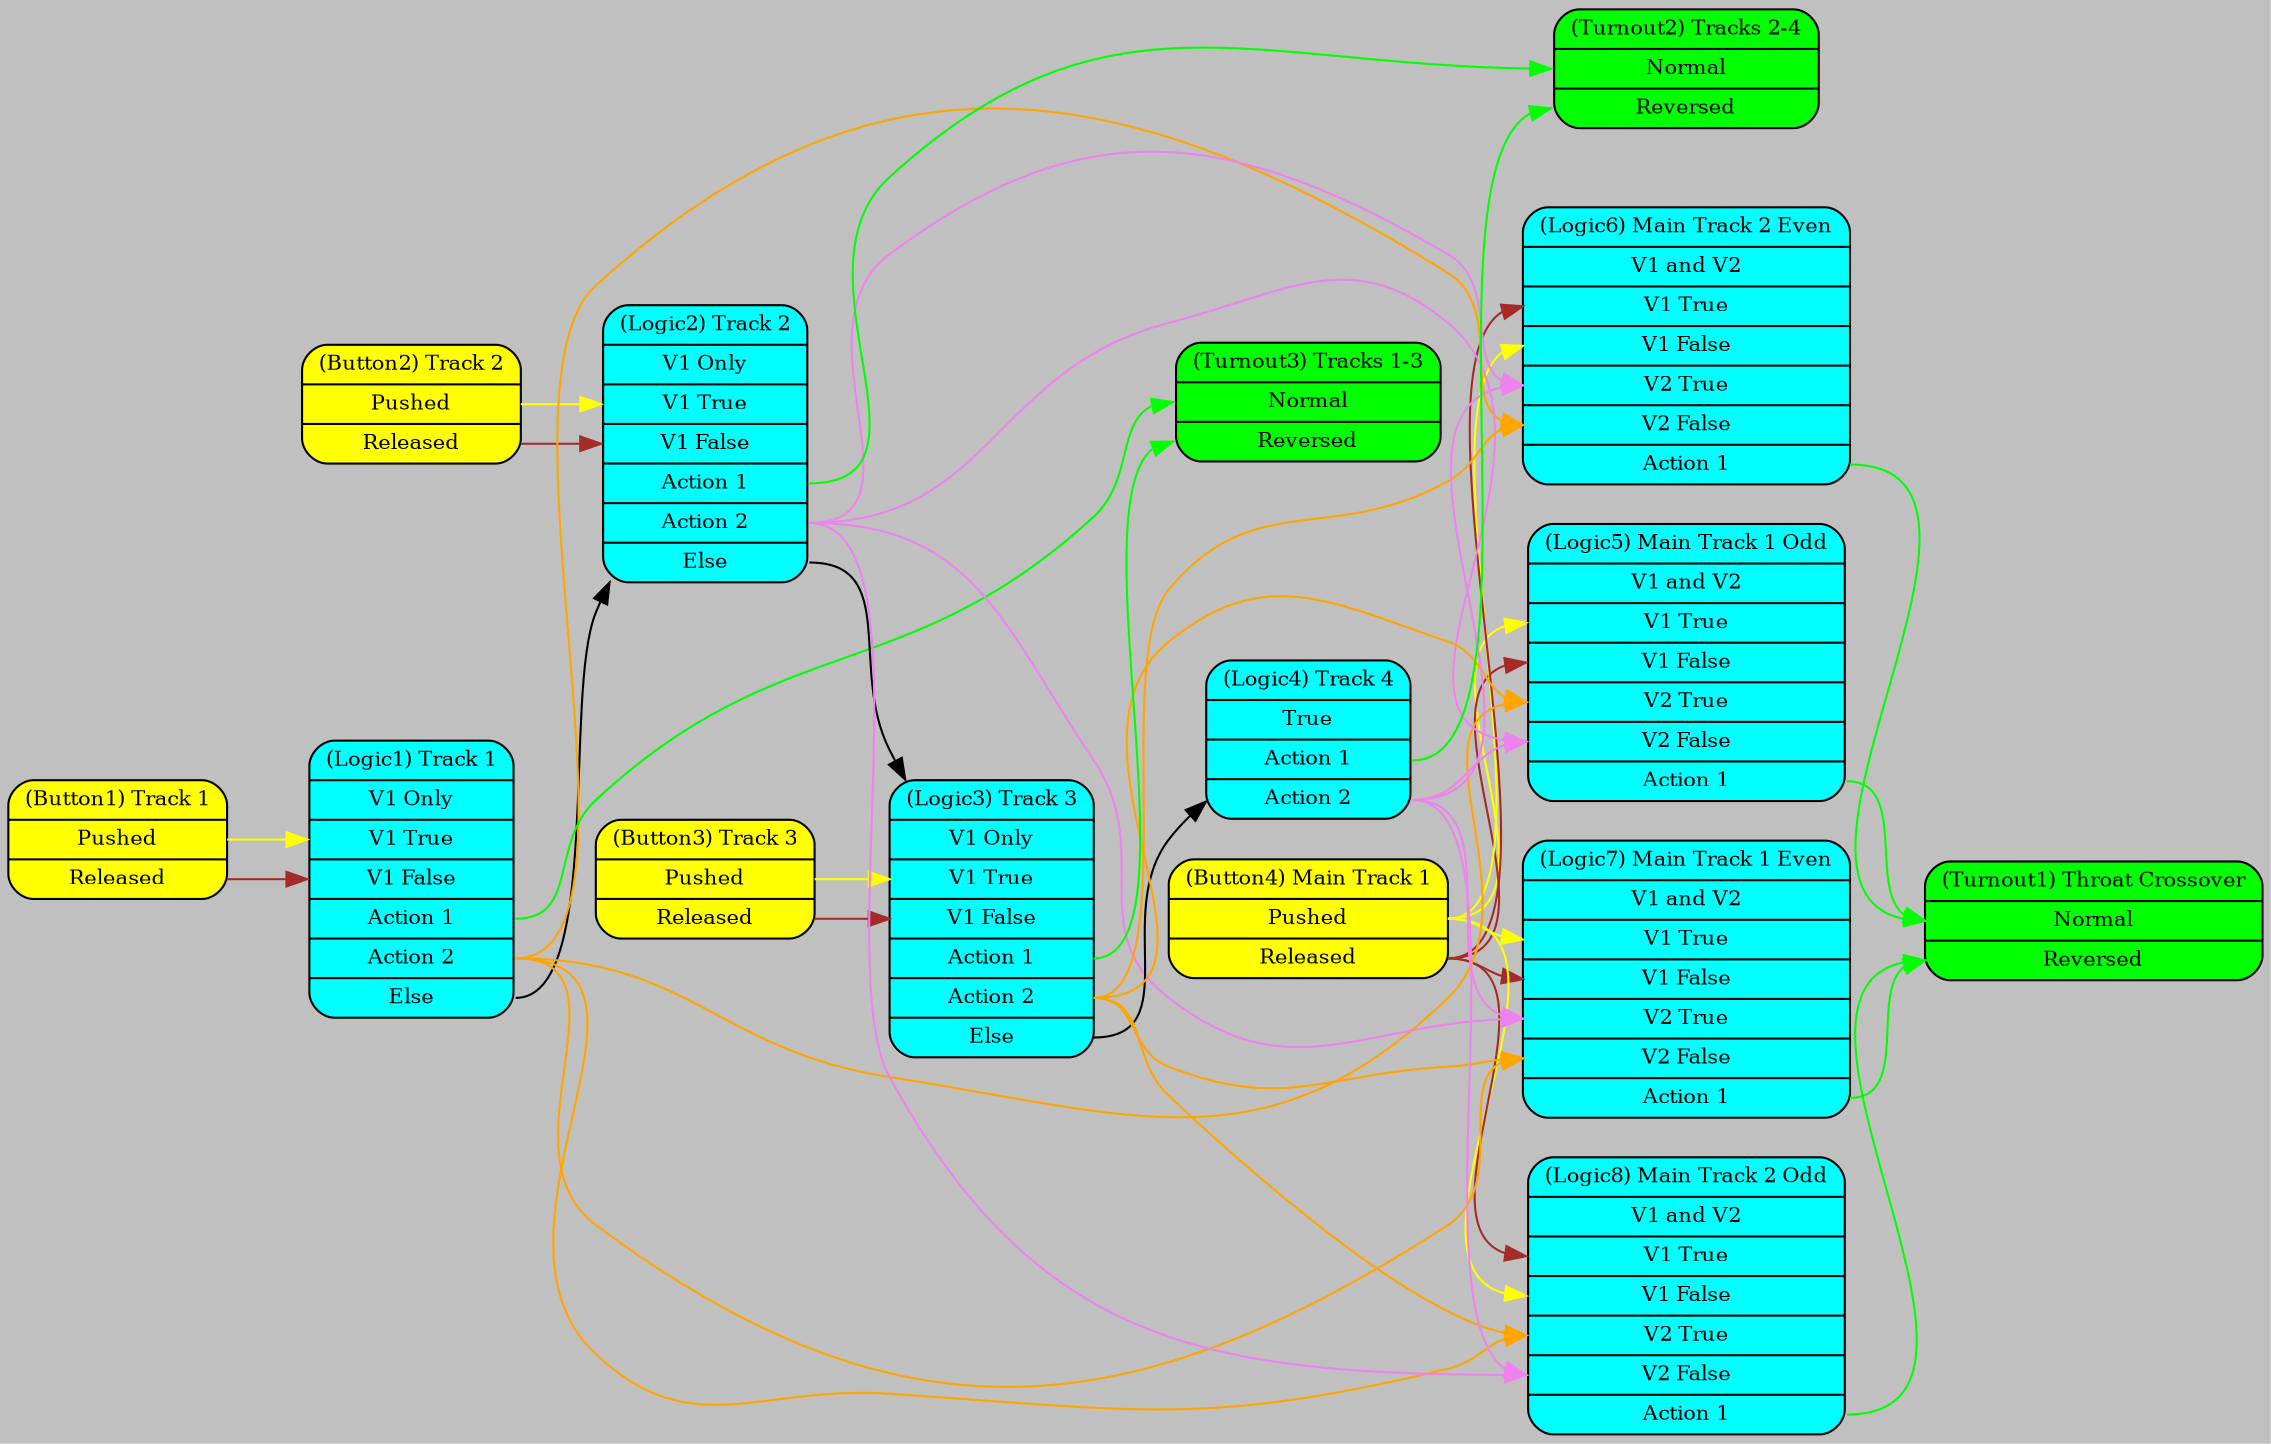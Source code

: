 digraph G {
    bgcolor="gray";
    rankdir=LR;
    /*nodesep=0.5;*/
    node [shape=Mrecord, style="filled"];
    /* Button Input Nodes */
    button1 [fontsize="10", fillcolor="yellow", label ="(Button1) Track 1|<on> Pushed|<off> Released"];
    button2 [fontsize="10", fillcolor="yellow", label ="(Button2) Track 2|<on> Pushed|<off> Released"];
    button3 [fontsize="10", fillcolor="yellow", label ="(Button3) Track 3|<on> Pushed|<off> Released"];
    button4 [fontsize="10", fillcolor="yellow", label ="(Button4) Main Track 1|<on> Pushed|<off> Released"];
    
    /* Yard track selection logic nodes (cascading if/else tree) */
    Logic1 [fontsize="10", fillcolor="cyan", label ="(Logic1) Track 1|V1 Only|<V1True> V1 True|<V1False> V1 False|<A1> Action 1|<A2> Action 2|<else> Else"];
    Logic2 [fontsize="10", fillcolor="cyan", label ="(Logic2) Track 2|V1 Only|<V1True> V1 True|<V1False> V1 False|<A1> Action 1|<A2> Action 2|<else> Else"];
    Logic3 [fontsize="10", fillcolor="cyan", label ="(Logic3) Track 3|V1 Only|<V1True> V1 True|<V1False> V1 False|<A1> Action 1|<A2> Action 2|<else> Else"];
    Logic4 [fontsize="10", fillcolor="cyan", label ="(Logic4) Track 4|True|<A1> Action 1|<A2> Action 2"];

    /* Throat Crossover logic nodes (single logic elements) */
    Logic5 [fontsize="10", fillcolor="cyan", label ="(Logic5) Main Track 1 Odd|V1 and V2|<V1True> V1 True|<V1False> V1 False|<V2True> V2 True|<V2False> V2 False|<A1> Action 1"];
    Logic6 [fontsize="10", fillcolor="cyan", label ="(Logic6) Main Track 2 Even|V1 and V2|<V1True> V1 True|<V1False> V1 False|<V2True> V2 True|<V2False> V2 False|<A1> Action 1"];
    Logic7 [fontsize="10", fillcolor="cyan", label ="(Logic7) Main Track 1 Even|V1 and V2|<V1True> V1 True|<V1False> V1 False|<V2True> V2 True|<V2False> V2 False|<A1> Action 1"];
    Logic8 [fontsize="10", fillcolor="cyan", label ="(Logic8) Main Track 2 Odd|V1 and V2|<V1True> V1 True|<V1False> V1 False|<V2True> V2 True|<V2False> V2 False|<A1> Action 1"];
    
    /* Turnout motors */
    Turnout1 [fontsize="10", fillcolor="green", label ="(Turnout1) Throat Crossover|<normal> Normal|<reversed> Reversed"];
    Turnout2 [fontsize="10", fillcolor="green", label ="(Turnout2) Tracks 2-4|<normal> Normal|<reversed> Reversed"];
    Turnout3 [fontsize="10", fillcolor="green", label ="(Turnout3) Tracks 1-3|<normal> Normal|<reversed> Reversed"];
    
    /* Yard selection logic */
    button1:on -> Logic1:V1True [color="yellow"];
    button1:off -> Logic1:V1False [color="brown"];
    Logic1:else -> Logic2;
    button2:on -> Logic2:V1True [color="yellow"];
    button2:off -> Logic2:V1False [color="brown"];
    Logic2:else -> Logic3;
    button3:on -> Logic3:V1True [color="yellow"];
    button3:off -> Logic3:V1False [color="brown"];
    Logic3:else -> Logic4;
    
    Logic1:A1 -> Turnout3:normal [color="green"];
    Logic2:A1 -> Turnout2:normal [color="green"];
    Logic3:A1 -> Turnout3:reversed [color="green"];
    Logic4:A1 -> Turnout2:reversed [color="green"];
    
    /* Throat Crossover logic */
    button4:on -> Logic5:V1True [color="yellow"];
    button4:on -> Logic7:V1True [color="yellow"];
    button4:on -> Logic6:V1False [color="yellow"];
    button4:on -> Logic8:V1False [color="yellow"];
    
    button4:off -> Logic5:V1False [color="brown"];
    button4:off -> Logic7:V1False [color="brown"];
    button4:off -> Logic6:V1True [color="brown"];
    button4:off -> Logic8:V1True [color="brown"];
    
    Logic1:A2 -> Logic5:V2True [color="orange"];
    Logic2:A2 -> Logic5:V2False [color="violet"];
    Logic3:A2 -> Logic5:V2True [color="orange"];
    Logic4:A2 -> Logic5:V2False [color="violet"];
    
    Logic1:A2 -> Logic6:V2False [color="orange"];
    Logic2:A2 -> Logic6:V2True [color="violet"];
    Logic3:A2 -> Logic6:V2False [color="orange"];
    Logic4:A2 -> Logic6:V2True [color="violet"];
    
    Logic1:A2 -> Logic7:V2False [color="orange"];
    Logic2:A2 -> Logic7:V2True [color="violet"];
    Logic3:A2 -> Logic7:V2False [color="orange"];
    Logic4:A2 -> Logic7:V2True [color="violet"];
    
    Logic1:A2 -> Logic8:V2True [color="orange"];
    Logic2:A2 -> Logic8:V2False [color="violet"];
    Logic3:A2 -> Logic8:V2True [color="orange"];
    Logic4:A2 -> Logic8:V2False [color="violet"];
    
    Logic5:A1 -> Turnout1:normal [color="green"];
    Logic6:A1 -> Turnout1:normal [color="green"];
    Logic7:A1 -> Turnout1:reversed [color="green"];
    Logic8:A1 -> Turnout1:reversed [color="green"];
    
}
